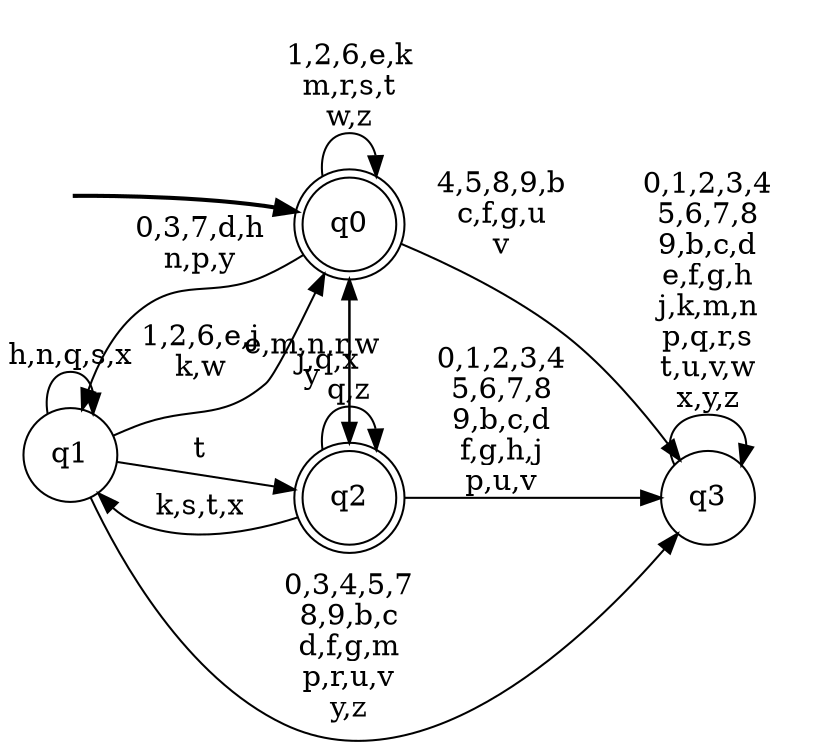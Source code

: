 digraph BlueStar {
__start0 [style = invis, shape = none, label = "", width = 0, height = 0];

rankdir=LR;
size="8,5";

s0 [style="rounded,filled", color="black", fillcolor="white" shape="doublecircle", label="q0"];
s1 [style="filled", color="black", fillcolor="white" shape="circle", label="q1"];
s2 [style="rounded,filled", color="black", fillcolor="white" shape="doublecircle", label="q2"];
s3 [style="filled", color="black", fillcolor="white" shape="circle", label="q3"];
subgraph cluster_main { 
	graph [pad=".75", ranksep="0.15", nodesep="0.15"];
	 style=invis; 
	__start0 -> s0 [penwidth=2];
}
s0 -> s0 [label="1,2,6,e,k\nm,r,s,t\nw,z"];
s0 -> s1 [label="0,3,7,d,h\nn,p,y"];
s0 -> s2 [label="j,q,x"];
s0 -> s3 [label="4,5,8,9,b\nc,f,g,u\nv"];
s1 -> s0 [label="1,2,6,e,j\nk,w"];
s1 -> s1 [label="h,n,q,s,x"];
s1 -> s2 [label="t"];
s1 -> s3 [label="0,3,4,5,7\n8,9,b,c\nd,f,g,m\np,r,u,v\ny,z"];
s2 -> s0 [label="e,m,n,r,w\ny"];
s2 -> s1 [label="k,s,t,x"];
s2 -> s2 [label="q,z"];
s2 -> s3 [label="0,1,2,3,4\n5,6,7,8\n9,b,c,d\nf,g,h,j\np,u,v"];
s3 -> s3 [label="0,1,2,3,4\n5,6,7,8\n9,b,c,d\ne,f,g,h\nj,k,m,n\np,q,r,s\nt,u,v,w\nx,y,z"];

}